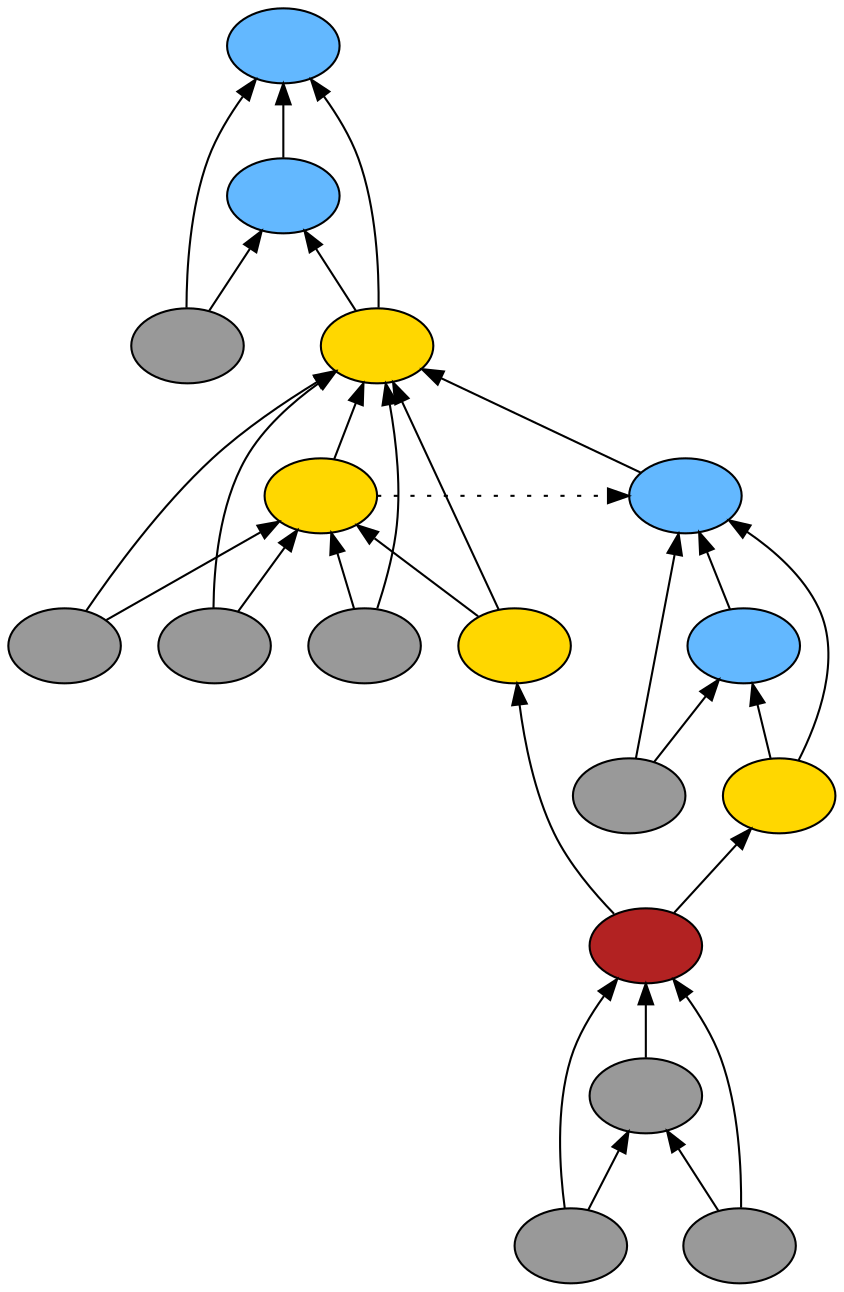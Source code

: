digraph {
rankdir=BT
fontsize=24
subgraph clster1 {
subgraph clster2 {
"26590768"["fillcolor"="firebrick" "fontsize"="24" "label"="" "shape"="ellipse" "style"="filled" ]
"28026208"["fillcolor"="grey60" "fontsize"="24" "label"="" "shape"="ellipse" "style"="filled" ]
"26703216"["fillcolor"="grey60" "fontsize"="24" "label"="" "shape"="ellipse" "style"="filled" ]
"26840224"["fillcolor"="grey60" "fontsize"="24" "label"="" "shape"="ellipse" "style"="filled" ]
}

subgraph clster3 {
"27877312"["fillcolor"="steelblue1" "fontsize"="24" "label"="" "shape"="ellipse" "style"="filled" ]
"27328816"["fillcolor"="steelblue1" "fontsize"="24" "label"="" "shape"="ellipse" "style"="filled" ]
"27976576"["fillcolor"="grey60" "fontsize"="24" "label"="" "shape"="ellipse" "style"="filled" ]
"25863072"["fillcolor"="gold" "fontsize"="24" "label"="" "shape"="ellipse" "style"="filled" ]
"27293872"["fillcolor"="gold" "fontsize"="24" "label"="" "shape"="ellipse" "style"="filled" ]
"26589712"["fillcolor"="grey60" "fontsize"="24" "label"="" "shape"="ellipse" "style"="filled" ]
"26586752"["fillcolor"="gold" "fontsize"="24" "label"="" "shape"="ellipse" "style"="filled" ]
"26320736"["fillcolor"="grey60" "fontsize"="24" "label"="" "shape"="ellipse" "style"="filled" ]
"26496576"["fillcolor"="grey60" "fontsize"="24" "label"="" "shape"="ellipse" "style"="filled" ]
}

}

subgraph clster4 {
"28087984"["fillcolor"="steelblue1" "fontsize"="24" "label"="" "shape"="ellipse" "style"="filled" ]
"26511888"["fillcolor"="steelblue1" "fontsize"="24" "label"="" "shape"="ellipse" "style"="filled" ]
"25892272"["fillcolor"="grey60" "fontsize"="24" "label"="" "shape"="ellipse" "style"="filled" ]
"26355216"["fillcolor"="gold" "fontsize"="24" "label"="" "shape"="ellipse" "style"="filled" ]
}

"26703216" -> "26590768"["arrowhead"="normal" "color"="black" "constraint"="true" "style"="solid" ]
"26703216" -> "28026208"["arrowhead"="normal" "color"="black" "constraint"="true" "style"="solid" ]
"26840224" -> "26590768"["arrowhead"="normal" "color"="black" "constraint"="true" "style"="solid" ]
"26840224" -> "28026208"["arrowhead"="normal" "color"="black" "constraint"="true" "style"="solid" ]
"28026208" -> "26590768"["arrowhead"="normal" "color"="black" "constraint"="true" "style"="solid" ]
"27976576" -> "27877312"["arrowhead"="normal" "color"="black" "constraint"="true" "style"="solid" ]
"27976576" -> "27328816"["arrowhead"="normal" "color"="black" "constraint"="true" "style"="solid" ]
"25863072" -> "27877312"["arrowhead"="normal" "color"="black" "constraint"="true" "style"="solid" ]
"25863072" -> "27328816"["arrowhead"="normal" "color"="black" "constraint"="true" "style"="solid" ]
"26589712" -> "25863072"["arrowhead"="normal" "color"="black" "constraint"="true" "style"="solid" ]
"26589712" -> "27293872"["arrowhead"="normal" "color"="black" "constraint"="true" "style"="solid" ]
"26586752" -> "25863072"["arrowhead"="normal" "color"="black" "constraint"="true" "style"="solid" ]
"26586752" -> "27293872"["arrowhead"="normal" "color"="black" "constraint"="true" "style"="solid" ]
"26590768" -> "26586752"["arrowhead"="normal" "color"="black" "constraint"="true" "style"="solid" ]
"26320736" -> "25863072"["arrowhead"="normal" "color"="black" "constraint"="true" "style"="solid" ]
"26320736" -> "27293872"["arrowhead"="normal" "color"="black" "constraint"="true" "style"="solid" ]
"26496576" -> "25863072"["arrowhead"="normal" "color"="black" "constraint"="true" "style"="solid" ]
"26496576" -> "27293872"["arrowhead"="normal" "color"="black" "constraint"="true" "style"="solid" ]
"27293872" -> "25863072"["arrowhead"="normal" "color"="black" "constraint"="true" "style"="solid" ]
"28087984" -> "25863072"["arrowhead"="normal" "color"="black" "constraint"="true" "style"="solid" ]
"27293872" -> "28087984"["arrowhead"="normal" "color"="black" "constraint"="false" "style"="dotted" ]
"27328816" -> "27877312"["arrowhead"="normal" "color"="black" "constraint"="true" "style"="solid" ]
"25892272" -> "28087984"["arrowhead"="normal" "color"="black" "constraint"="true" "style"="solid" ]
"25892272" -> "26511888"["arrowhead"="normal" "color"="black" "constraint"="true" "style"="solid" ]
"26355216" -> "28087984"["arrowhead"="normal" "color"="black" "constraint"="true" "style"="solid" ]
"26355216" -> "26511888"["arrowhead"="normal" "color"="black" "constraint"="true" "style"="solid" ]
"26590768" -> "26355216"["arrowhead"="normal" "color"="black" "constraint"="true" "style"="solid" ]
"26511888" -> "28087984"["arrowhead"="normal" "color"="black" "constraint"="true" "style"="solid" ]

}